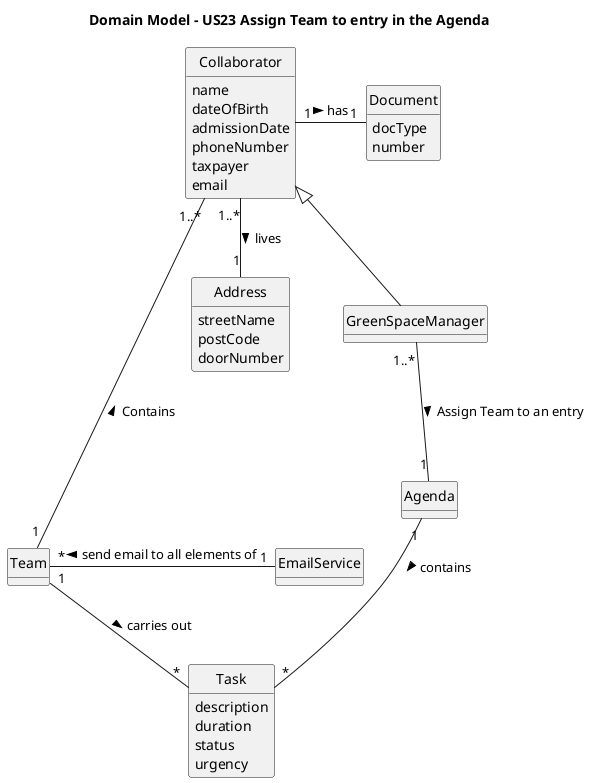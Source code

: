 @startuml
skinparam monochrome true
skinparam packageStyle rectangle
skinparam shadowing false
skinparam classAttributeIconSize 0
hide circle
hide methods

title Domain Model - US23 Assign Team to entry in the Agenda


class Collaborator {
    name
    dateOfBirth
    admissionDate
    phoneNumber
    taxpayer
    email
}

class Document{
    docType
    number
}

class Address {
    streetName
    postCode
    doorNumber
}


class GreenSpaceManager {
}

class Team{
}

class Agenda{}


class Task{
    description
    duration
    status
    urgency
}

class EmailService{
}


Collaborator "1" - "1" Document : has >

Collaborator "1..*" -- "1" Address : lives >

Collaborator  <|--  GreenSpaceManager

GreenSpaceManager "1..*" -- "1" Agenda : Assign Team to an entry >

Team "1" -- "*" Task : carries out >

Agenda "1" - "*" Task : contains >

EmailService "1" - "*" Team :  send email to all elements of >

Collaborator "1..*" ---- "1" Team : Contains <

@enduml